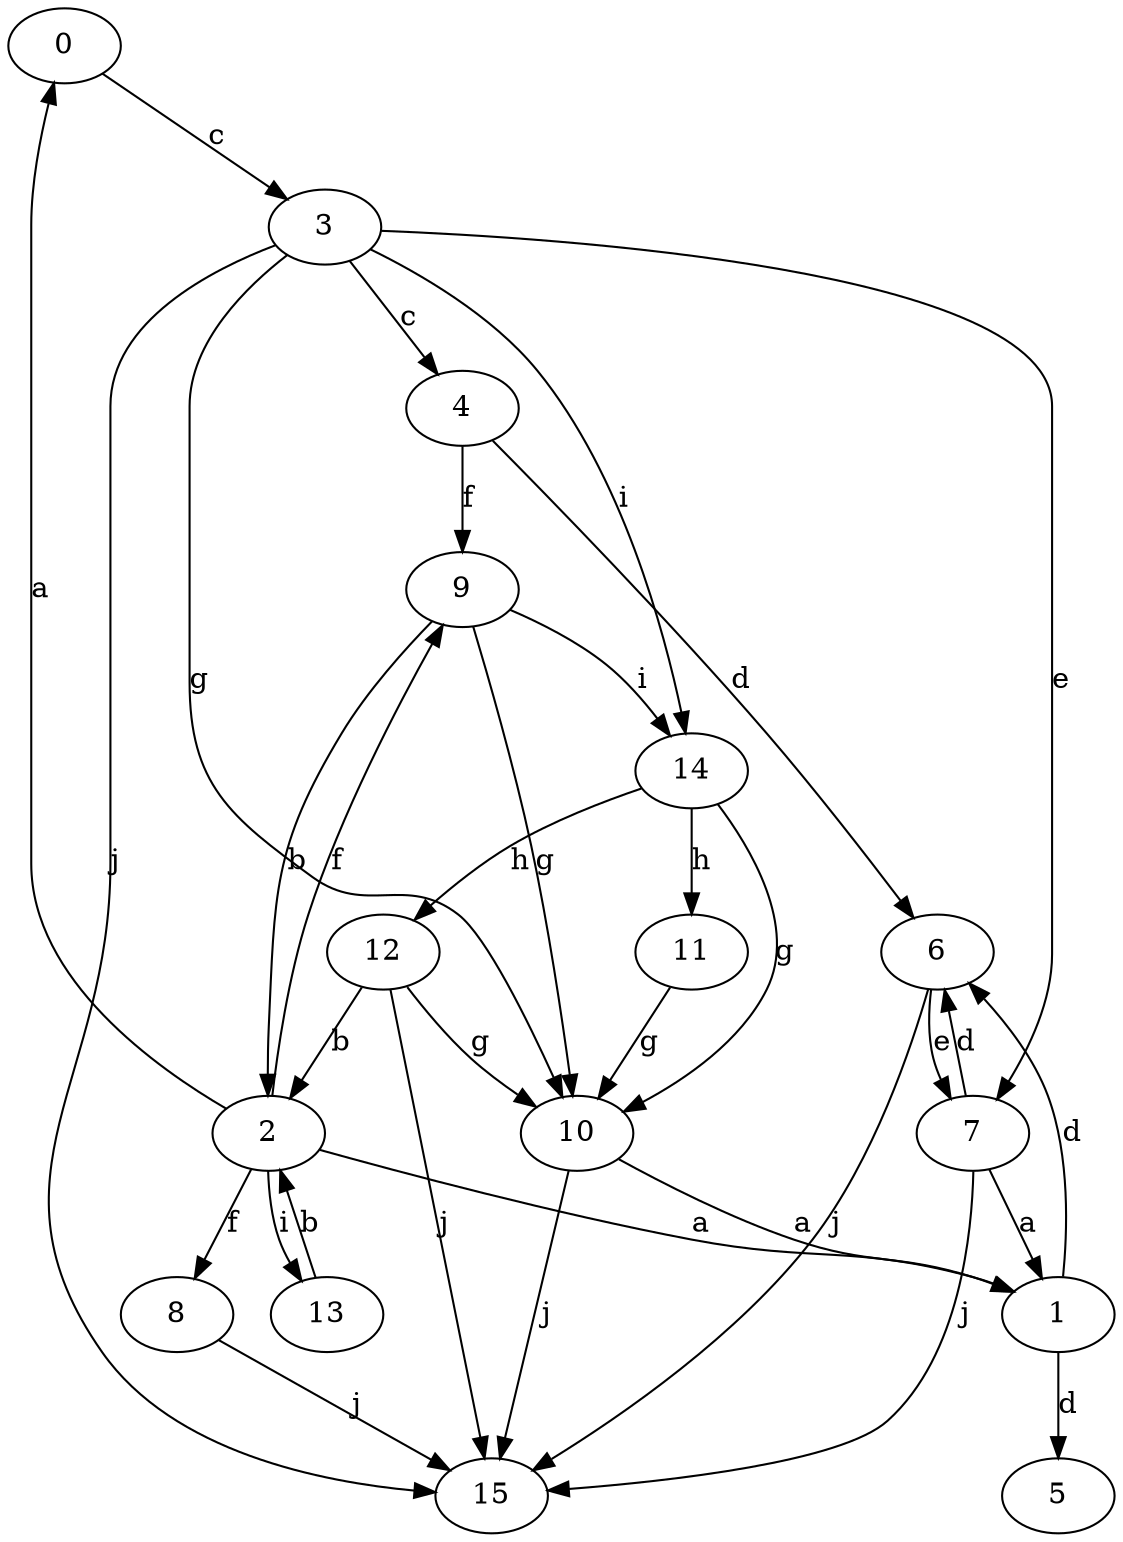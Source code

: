 strict digraph  {
0;
1;
2;
3;
4;
5;
6;
7;
8;
9;
10;
11;
12;
13;
14;
15;
0 -> 3  [label=c];
1 -> 5  [label=d];
1 -> 6  [label=d];
2 -> 0  [label=a];
2 -> 1  [label=a];
2 -> 8  [label=f];
2 -> 9  [label=f];
2 -> 13  [label=i];
3 -> 4  [label=c];
3 -> 7  [label=e];
3 -> 10  [label=g];
3 -> 14  [label=i];
3 -> 15  [label=j];
4 -> 6  [label=d];
4 -> 9  [label=f];
6 -> 7  [label=e];
6 -> 15  [label=j];
7 -> 1  [label=a];
7 -> 6  [label=d];
7 -> 15  [label=j];
8 -> 15  [label=j];
9 -> 2  [label=b];
9 -> 10  [label=g];
9 -> 14  [label=i];
10 -> 1  [label=a];
10 -> 15  [label=j];
11 -> 10  [label=g];
12 -> 2  [label=b];
12 -> 10  [label=g];
12 -> 15  [label=j];
13 -> 2  [label=b];
14 -> 10  [label=g];
14 -> 11  [label=h];
14 -> 12  [label=h];
}
